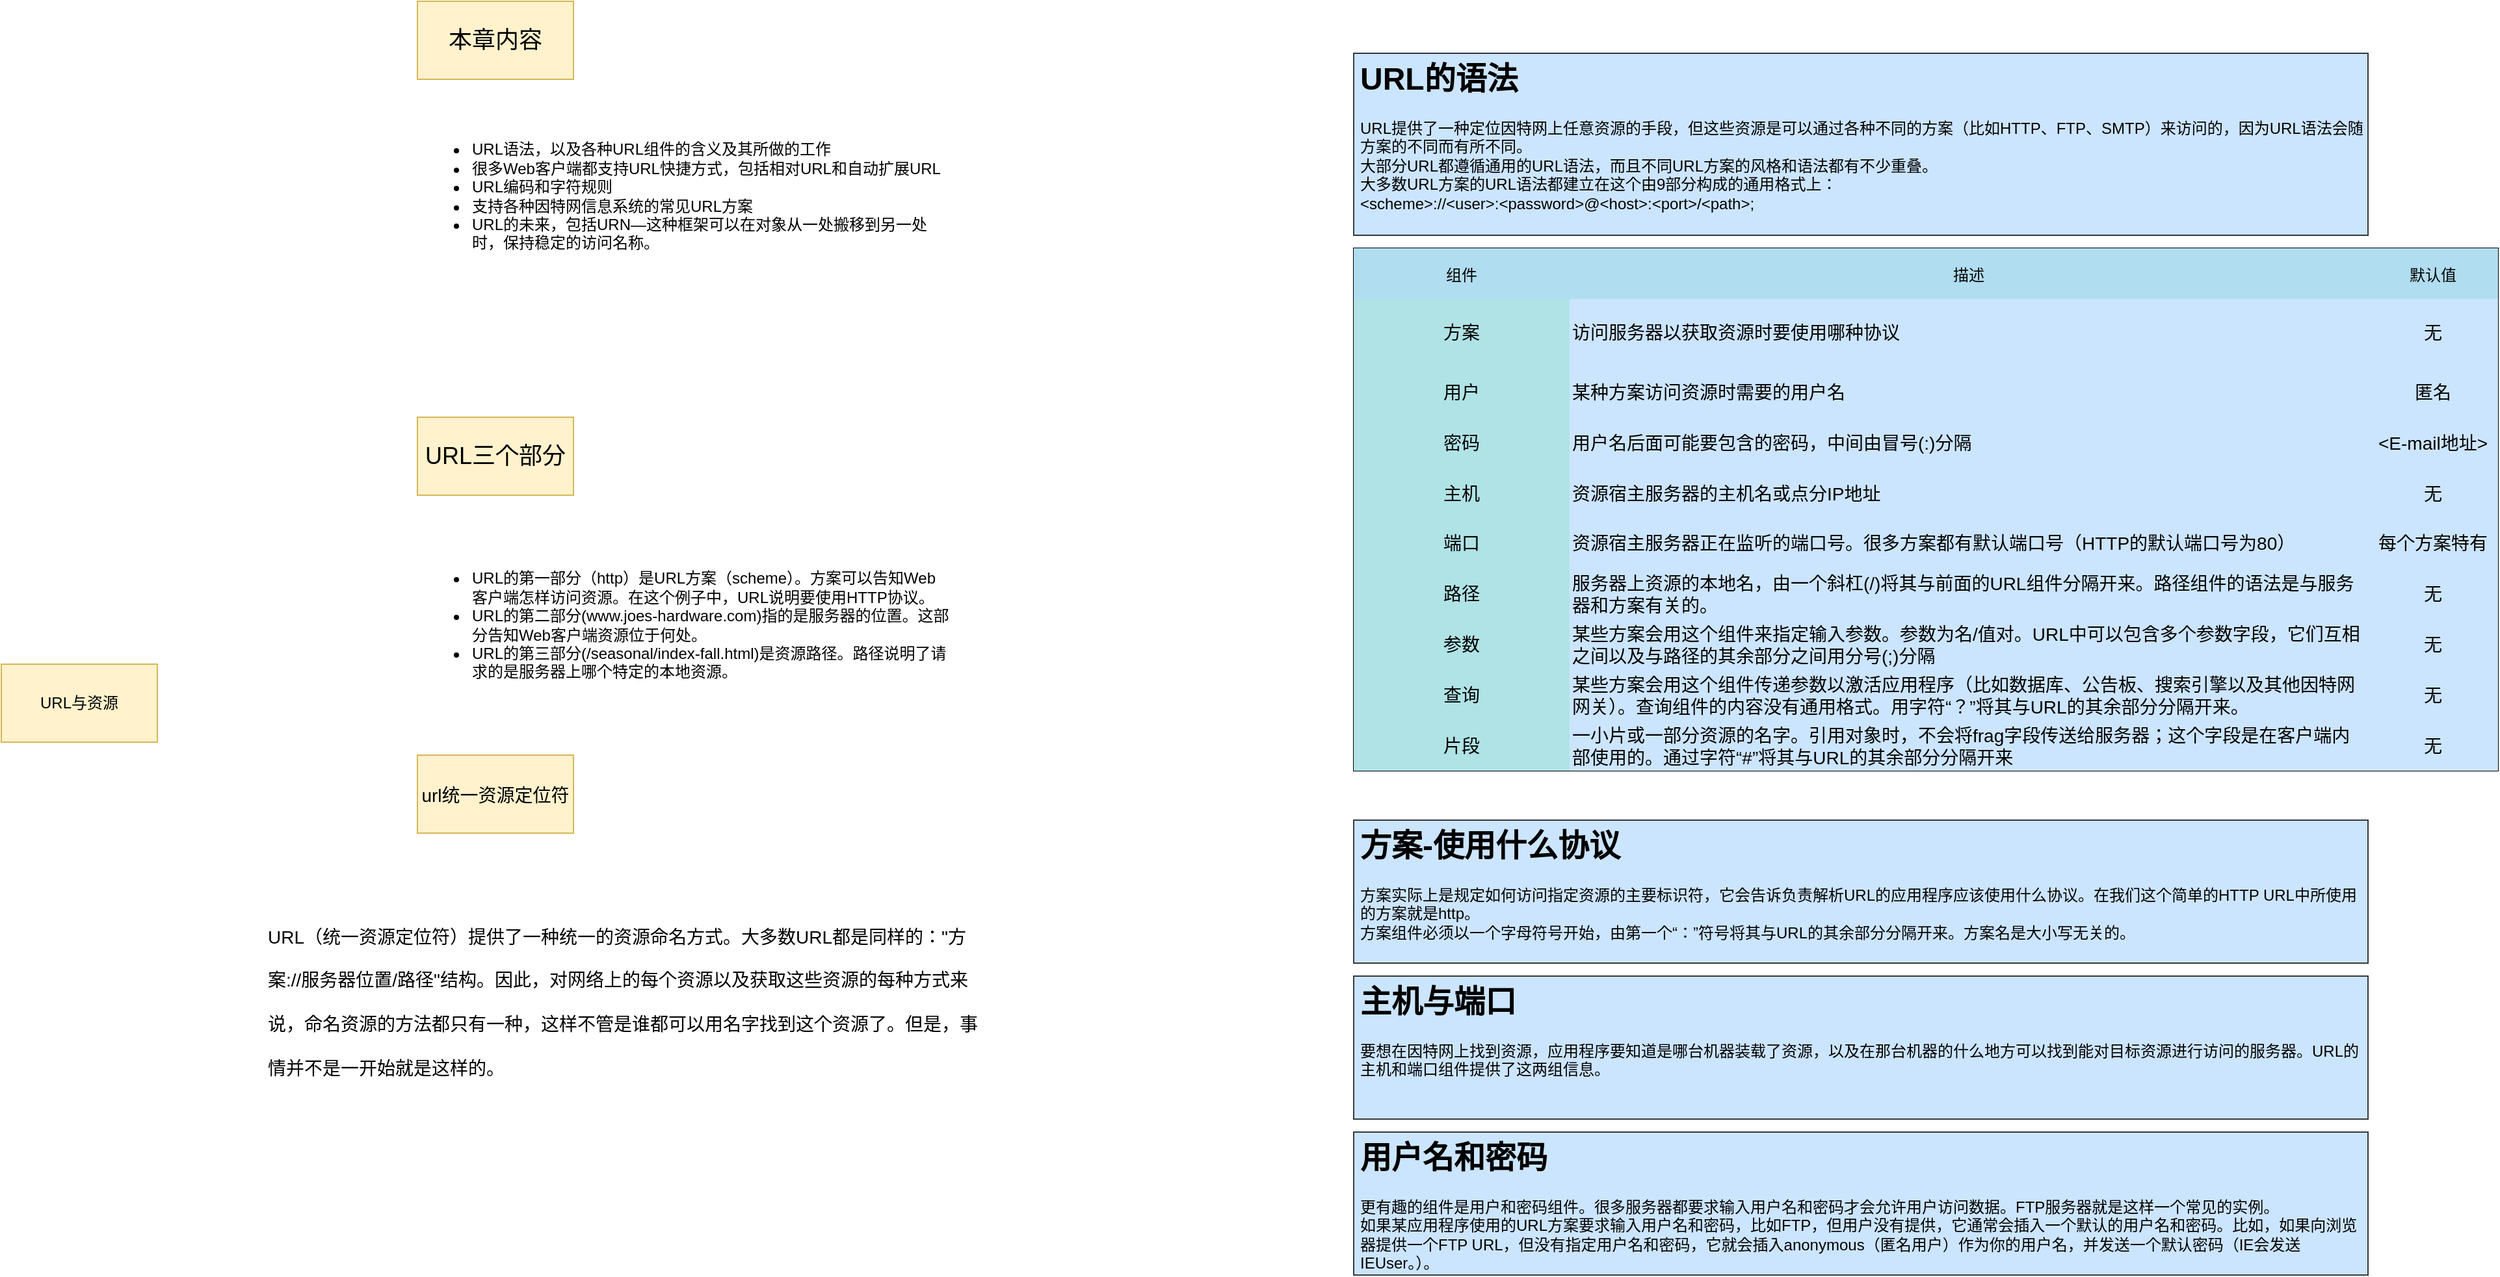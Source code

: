 <mxfile version="20.2.2" type="github">
  <diagram id="dQl33G91v_7WCRb5gb6H" name="第 1 页">
    <mxGraphModel dx="1164" dy="608" grid="1" gridSize="10" guides="1" tooltips="1" connect="1" arrows="1" fold="1" page="1" pageScale="1" pageWidth="1920" pageHeight="1200" math="0" shadow="0">
      <root>
        <mxCell id="0" />
        <mxCell id="1" parent="0" />
        <mxCell id="yuBNwfh4JPZWKL3ttyxz-2" value="URL与资源" style="rounded=0;whiteSpace=wrap;html=1;fillColor=#fff2cc;strokeColor=#d6b656;" vertex="1" parent="1">
          <mxGeometry x="70" y="540" width="120" height="60" as="geometry" />
        </mxCell>
        <mxCell id="yuBNwfh4JPZWKL3ttyxz-5" value="&lt;ul&gt;&lt;li&gt;URL语法，以及各种URL组件的含义及其所做的工作&lt;/li&gt;&lt;li&gt;很多Web客户端都支持URL快捷方式，包括相对URL和自动扩展URL&lt;/li&gt;&lt;li&gt;URL编码和字符规则&lt;/li&gt;&lt;li&gt;支持各种因特网信息系统的常见URL方案&lt;/li&gt;&lt;li&gt;URL的未来，包括URN—这种框架可以在对象从一处搬移到另一处时，保持稳定的访问名称。&lt;/li&gt;&lt;/ul&gt;" style="text;strokeColor=none;fillColor=none;html=1;whiteSpace=wrap;verticalAlign=middle;overflow=hidden;" vertex="1" parent="1">
          <mxGeometry x="390" y="110" width="410" height="140" as="geometry" />
        </mxCell>
        <mxCell id="yuBNwfh4JPZWKL3ttyxz-6" value="&lt;font style=&quot;font-size: 18px;&quot;&gt;本章内容&lt;/font&gt;" style="rounded=0;whiteSpace=wrap;html=1;fillColor=#fff2cc;strokeColor=#d6b656;" vertex="1" parent="1">
          <mxGeometry x="390" y="30" width="120" height="60" as="geometry" />
        </mxCell>
        <mxCell id="yuBNwfh4JPZWKL3ttyxz-7" value="&lt;ul&gt;&lt;li&gt;URL的第一部分（http）是URL方案（scheme）。方案可以告知Web客户端怎样访问资源。在这个例子中，URL说明要使用HTTP协议。&lt;/li&gt;&lt;li&gt;URL的第二部分(www.joes-hardware.com)指的是服务器的位置。这部分告知Web客户端资源位于何处。&lt;/li&gt;&lt;li&gt;URL的第三部分(/seasonal/index-fall.html)是资源路径。路径说明了请求的是服务器上哪个特定的本地资源。&lt;/li&gt;&lt;/ul&gt;" style="text;strokeColor=none;fillColor=none;html=1;whiteSpace=wrap;verticalAlign=middle;overflow=hidden;" vertex="1" parent="1">
          <mxGeometry x="390" y="440" width="410" height="140" as="geometry" />
        </mxCell>
        <mxCell id="yuBNwfh4JPZWKL3ttyxz-8" value="&lt;font style=&quot;font-size: 18px;&quot;&gt;URL三个部分&lt;/font&gt;" style="rounded=0;whiteSpace=wrap;html=1;fillColor=#fff2cc;strokeColor=#d6b656;" vertex="1" parent="1">
          <mxGeometry x="390" y="350" width="120" height="60" as="geometry" />
        </mxCell>
        <mxCell id="yuBNwfh4JPZWKL3ttyxz-9" value="&lt;font style=&quot;font-size: 14px;&quot;&gt;url统一资源定位符&lt;/font&gt;" style="rounded=0;whiteSpace=wrap;html=1;fontSize=18;fillColor=#fff2cc;strokeColor=#d6b656;" vertex="1" parent="1">
          <mxGeometry x="390" y="610" width="120" height="60" as="geometry" />
        </mxCell>
        <mxCell id="yuBNwfh4JPZWKL3ttyxz-10" value="&lt;h1&gt;&lt;span style=&quot;background-color: initial; font-size: 14px; font-weight: normal;&quot;&gt;URL（统一资源定位符）提供了一种统一的资源命名方式。大多数URL都是同样的：&quot;方案://服务器位置/路径&quot;结构。因此，对网络上的每个资源以及获取这些资源的每种方式来说，命名资源的方法都只有一种，这样不管是谁都可以用名字找到这个资源了。但是，事情并不是一开始就是这样的。&lt;/span&gt;&lt;br&gt;&lt;/h1&gt;" style="text;html=1;strokeColor=none;fillColor=none;spacing=5;spacingTop=-20;whiteSpace=wrap;overflow=hidden;rounded=0;fontSize=14;" vertex="1" parent="1">
          <mxGeometry x="270" y="720" width="560" height="160" as="geometry" />
        </mxCell>
        <mxCell id="yuBNwfh4JPZWKL3ttyxz-15" value="" style="shape=table;html=1;whiteSpace=wrap;startSize=0;container=1;collapsible=0;childLayout=tableLayout;fontSize=14;" vertex="1" parent="1">
          <mxGeometry x="1110" y="220" width="880" height="402" as="geometry" />
        </mxCell>
        <mxCell id="yuBNwfh4JPZWKL3ttyxz-16" value="" style="shape=tableRow;horizontal=0;startSize=0;swimlaneHead=0;swimlaneBody=0;top=0;left=0;bottom=0;right=0;collapsible=0;dropTarget=0;fillColor=none;points=[[0,0.5],[1,0.5]];portConstraint=eastwest;fontSize=14;" vertex="1" parent="yuBNwfh4JPZWKL3ttyxz-15">
          <mxGeometry width="880" height="39" as="geometry" />
        </mxCell>
        <mxCell id="yuBNwfh4JPZWKL3ttyxz-17" value="&lt;font style=&quot;font-size: 12px;&quot;&gt;组件&lt;/font&gt;" style="shape=partialRectangle;html=1;whiteSpace=wrap;connectable=0;fillColor=#b1ddf0;top=0;left=0;bottom=0;right=0;overflow=hidden;fontSize=14;strokeColor=#10739e;" vertex="1" parent="yuBNwfh4JPZWKL3ttyxz-16">
          <mxGeometry width="166" height="39" as="geometry">
            <mxRectangle width="166" height="39" as="alternateBounds" />
          </mxGeometry>
        </mxCell>
        <mxCell id="yuBNwfh4JPZWKL3ttyxz-18" value="&lt;font style=&quot;font-size: 12px;&quot;&gt;描述&lt;/font&gt;" style="shape=partialRectangle;html=1;whiteSpace=wrap;connectable=0;fillColor=#b1ddf0;top=0;left=0;bottom=0;right=0;overflow=hidden;fontSize=14;strokeColor=#10739e;" vertex="1" parent="yuBNwfh4JPZWKL3ttyxz-16">
          <mxGeometry x="166" width="614" height="39" as="geometry">
            <mxRectangle width="614" height="39" as="alternateBounds" />
          </mxGeometry>
        </mxCell>
        <mxCell id="yuBNwfh4JPZWKL3ttyxz-19" value="&lt;font style=&quot;font-size: 12px;&quot;&gt;默认值&lt;/font&gt;" style="shape=partialRectangle;html=1;whiteSpace=wrap;connectable=0;fillColor=#b1ddf0;top=0;left=0;bottom=0;right=0;overflow=hidden;fontSize=14;strokeColor=#10739e;" vertex="1" parent="yuBNwfh4JPZWKL3ttyxz-16">
          <mxGeometry x="780" width="100" height="39" as="geometry">
            <mxRectangle width="100" height="39" as="alternateBounds" />
          </mxGeometry>
        </mxCell>
        <mxCell id="yuBNwfh4JPZWKL3ttyxz-20" value="" style="shape=tableRow;horizontal=0;startSize=0;swimlaneHead=0;swimlaneBody=0;top=0;left=0;bottom=0;right=0;collapsible=0;dropTarget=0;fillColor=none;points=[[0,0.5],[1,0.5]];portConstraint=eastwest;fontSize=14;" vertex="1" parent="yuBNwfh4JPZWKL3ttyxz-15">
          <mxGeometry y="39" width="880" height="51" as="geometry" />
        </mxCell>
        <mxCell id="yuBNwfh4JPZWKL3ttyxz-21" value="方案" style="shape=partialRectangle;html=1;whiteSpace=wrap;connectable=0;fillColor=#b0e3e6;top=0;left=0;bottom=0;right=0;overflow=hidden;fontSize=14;align=center;strokeColor=#0e8088;" vertex="1" parent="yuBNwfh4JPZWKL3ttyxz-20">
          <mxGeometry width="166" height="51" as="geometry">
            <mxRectangle width="166" height="51" as="alternateBounds" />
          </mxGeometry>
        </mxCell>
        <mxCell id="yuBNwfh4JPZWKL3ttyxz-22" value="&lt;p&gt;访问服务器以获取资源时要使用哪种协议&lt;/p&gt;" style="shape=partialRectangle;html=1;whiteSpace=wrap;connectable=0;fillColor=#cce5ff;top=0;left=0;bottom=0;right=0;overflow=hidden;fontSize=14;align=left;strokeColor=#36393d;" vertex="1" parent="yuBNwfh4JPZWKL3ttyxz-20">
          <mxGeometry x="166" width="614" height="51" as="geometry">
            <mxRectangle width="614" height="51" as="alternateBounds" />
          </mxGeometry>
        </mxCell>
        <mxCell id="yuBNwfh4JPZWKL3ttyxz-23" value="无" style="shape=partialRectangle;html=1;whiteSpace=wrap;connectable=0;fillColor=#cce5ff;top=0;left=0;bottom=0;right=0;overflow=hidden;fontSize=14;strokeColor=#36393d;" vertex="1" parent="yuBNwfh4JPZWKL3ttyxz-20">
          <mxGeometry x="780" width="100" height="51" as="geometry">
            <mxRectangle width="100" height="51" as="alternateBounds" />
          </mxGeometry>
        </mxCell>
        <mxCell id="yuBNwfh4JPZWKL3ttyxz-28" style="shape=tableRow;horizontal=0;startSize=0;swimlaneHead=0;swimlaneBody=0;top=0;left=0;bottom=0;right=0;collapsible=0;dropTarget=0;fillColor=none;points=[[0,0.5],[1,0.5]];portConstraint=eastwest;fontSize=14;" vertex="1" parent="yuBNwfh4JPZWKL3ttyxz-15">
          <mxGeometry y="90" width="880" height="41" as="geometry" />
        </mxCell>
        <mxCell id="yuBNwfh4JPZWKL3ttyxz-29" value="用户" style="shape=partialRectangle;html=1;whiteSpace=wrap;connectable=0;fillColor=#b0e3e6;top=0;left=0;bottom=0;right=0;overflow=hidden;fontSize=14;strokeColor=#0e8088;" vertex="1" parent="yuBNwfh4JPZWKL3ttyxz-28">
          <mxGeometry width="166" height="41" as="geometry">
            <mxRectangle width="166" height="41" as="alternateBounds" />
          </mxGeometry>
        </mxCell>
        <mxCell id="yuBNwfh4JPZWKL3ttyxz-30" value="某种方案访问资源时需要的用户名" style="shape=partialRectangle;html=1;whiteSpace=wrap;connectable=0;fillColor=#cce5ff;top=0;left=0;bottom=0;right=0;overflow=hidden;fontSize=14;align=left;strokeColor=#36393d;" vertex="1" parent="yuBNwfh4JPZWKL3ttyxz-28">
          <mxGeometry x="166" width="614" height="41" as="geometry">
            <mxRectangle width="614" height="41" as="alternateBounds" />
          </mxGeometry>
        </mxCell>
        <mxCell id="yuBNwfh4JPZWKL3ttyxz-31" value="匿名" style="shape=partialRectangle;html=1;whiteSpace=wrap;connectable=0;fillColor=#cce5ff;top=0;left=0;bottom=0;right=0;overflow=hidden;pointerEvents=1;fontSize=14;strokeColor=#36393d;" vertex="1" parent="yuBNwfh4JPZWKL3ttyxz-28">
          <mxGeometry x="780" width="100" height="41" as="geometry">
            <mxRectangle width="100" height="41" as="alternateBounds" />
          </mxGeometry>
        </mxCell>
        <mxCell id="yuBNwfh4JPZWKL3ttyxz-32" style="shape=tableRow;horizontal=0;startSize=0;swimlaneHead=0;swimlaneBody=0;top=0;left=0;bottom=0;right=0;collapsible=0;dropTarget=0;fillColor=none;points=[[0,0.5],[1,0.5]];portConstraint=eastwest;fontSize=14;" vertex="1" parent="yuBNwfh4JPZWKL3ttyxz-15">
          <mxGeometry y="131" width="880" height="38" as="geometry" />
        </mxCell>
        <mxCell id="yuBNwfh4JPZWKL3ttyxz-33" value="密码" style="shape=partialRectangle;html=1;whiteSpace=wrap;connectable=0;fillColor=#b0e3e6;top=0;left=0;bottom=0;right=0;overflow=hidden;fontSize=14;strokeColor=#0e8088;" vertex="1" parent="yuBNwfh4JPZWKL3ttyxz-32">
          <mxGeometry width="166" height="38" as="geometry">
            <mxRectangle width="166" height="38" as="alternateBounds" />
          </mxGeometry>
        </mxCell>
        <mxCell id="yuBNwfh4JPZWKL3ttyxz-34" value="用户名后面可能要包含的密码，中间由冒号(:)分隔" style="shape=partialRectangle;html=1;whiteSpace=wrap;connectable=0;fillColor=#cce5ff;top=0;left=0;bottom=0;right=0;overflow=hidden;fontSize=14;align=left;strokeColor=#36393d;" vertex="1" parent="yuBNwfh4JPZWKL3ttyxz-32">
          <mxGeometry x="166" width="614" height="38" as="geometry">
            <mxRectangle width="614" height="38" as="alternateBounds" />
          </mxGeometry>
        </mxCell>
        <mxCell id="yuBNwfh4JPZWKL3ttyxz-35" value="&amp;lt;E-mail地址&amp;gt;" style="shape=partialRectangle;html=1;whiteSpace=wrap;connectable=0;fillColor=#cce5ff;top=0;left=0;bottom=0;right=0;overflow=hidden;pointerEvents=1;fontSize=14;strokeColor=#36393d;" vertex="1" parent="yuBNwfh4JPZWKL3ttyxz-32">
          <mxGeometry x="780" width="100" height="38" as="geometry">
            <mxRectangle width="100" height="38" as="alternateBounds" />
          </mxGeometry>
        </mxCell>
        <mxCell id="yuBNwfh4JPZWKL3ttyxz-36" style="shape=tableRow;horizontal=0;startSize=0;swimlaneHead=0;swimlaneBody=0;top=0;left=0;bottom=0;right=0;collapsible=0;dropTarget=0;fillColor=none;points=[[0,0.5],[1,0.5]];portConstraint=eastwest;fontSize=14;" vertex="1" parent="yuBNwfh4JPZWKL3ttyxz-15">
          <mxGeometry y="169" width="880" height="39" as="geometry" />
        </mxCell>
        <mxCell id="yuBNwfh4JPZWKL3ttyxz-37" value="主机" style="shape=partialRectangle;html=1;whiteSpace=wrap;connectable=0;fillColor=#b0e3e6;top=0;left=0;bottom=0;right=0;overflow=hidden;fontSize=14;strokeColor=#0e8088;" vertex="1" parent="yuBNwfh4JPZWKL3ttyxz-36">
          <mxGeometry width="166" height="39" as="geometry">
            <mxRectangle width="166" height="39" as="alternateBounds" />
          </mxGeometry>
        </mxCell>
        <mxCell id="yuBNwfh4JPZWKL3ttyxz-38" value="资源宿主服务器的主机名或点分IP地址" style="shape=partialRectangle;html=1;whiteSpace=wrap;connectable=0;fillColor=#cce5ff;top=0;left=0;bottom=0;right=0;overflow=hidden;fontSize=14;align=left;strokeColor=#36393d;" vertex="1" parent="yuBNwfh4JPZWKL3ttyxz-36">
          <mxGeometry x="166" width="614" height="39" as="geometry">
            <mxRectangle width="614" height="39" as="alternateBounds" />
          </mxGeometry>
        </mxCell>
        <mxCell id="yuBNwfh4JPZWKL3ttyxz-39" value="无" style="shape=partialRectangle;html=1;whiteSpace=wrap;connectable=0;fillColor=#cce5ff;top=0;left=0;bottom=0;right=0;overflow=hidden;pointerEvents=1;fontSize=14;strokeColor=#36393d;" vertex="1" parent="yuBNwfh4JPZWKL3ttyxz-36">
          <mxGeometry x="780" width="100" height="39" as="geometry">
            <mxRectangle width="100" height="39" as="alternateBounds" />
          </mxGeometry>
        </mxCell>
        <mxCell id="yuBNwfh4JPZWKL3ttyxz-40" style="shape=tableRow;horizontal=0;startSize=0;swimlaneHead=0;swimlaneBody=0;top=0;left=0;bottom=0;right=0;collapsible=0;dropTarget=0;fillColor=none;points=[[0,0.5],[1,0.5]];portConstraint=eastwest;fontSize=14;" vertex="1" parent="yuBNwfh4JPZWKL3ttyxz-15">
          <mxGeometry y="208" width="880" height="38" as="geometry" />
        </mxCell>
        <mxCell id="yuBNwfh4JPZWKL3ttyxz-41" value="端口" style="shape=partialRectangle;html=1;whiteSpace=wrap;connectable=0;fillColor=#b0e3e6;top=0;left=0;bottom=0;right=0;overflow=hidden;fontSize=14;strokeColor=#0e8088;" vertex="1" parent="yuBNwfh4JPZWKL3ttyxz-40">
          <mxGeometry width="166" height="38" as="geometry">
            <mxRectangle width="166" height="38" as="alternateBounds" />
          </mxGeometry>
        </mxCell>
        <mxCell id="yuBNwfh4JPZWKL3ttyxz-42" value="资源宿主服务器正在监听的端口号。很多方案都有默认端口号（HTTP的默认端口号为80）" style="shape=partialRectangle;html=1;whiteSpace=wrap;connectable=0;fillColor=#cce5ff;top=0;left=0;bottom=0;right=0;overflow=hidden;fontSize=14;align=left;strokeColor=#36393d;" vertex="1" parent="yuBNwfh4JPZWKL3ttyxz-40">
          <mxGeometry x="166" width="614" height="38" as="geometry">
            <mxRectangle width="614" height="38" as="alternateBounds" />
          </mxGeometry>
        </mxCell>
        <mxCell id="yuBNwfh4JPZWKL3ttyxz-43" value="每个方案特有" style="shape=partialRectangle;html=1;whiteSpace=wrap;connectable=0;fillColor=#cce5ff;top=0;left=0;bottom=0;right=0;overflow=hidden;pointerEvents=1;fontSize=14;strokeColor=#36393d;" vertex="1" parent="yuBNwfh4JPZWKL3ttyxz-40">
          <mxGeometry x="780" width="100" height="38" as="geometry">
            <mxRectangle width="100" height="38" as="alternateBounds" />
          </mxGeometry>
        </mxCell>
        <mxCell id="yuBNwfh4JPZWKL3ttyxz-24" value="" style="shape=tableRow;horizontal=0;startSize=0;swimlaneHead=0;swimlaneBody=0;top=0;left=0;bottom=0;right=0;collapsible=0;dropTarget=0;fillColor=none;points=[[0,0.5],[1,0.5]];portConstraint=eastwest;fontSize=14;" vertex="1" parent="yuBNwfh4JPZWKL3ttyxz-15">
          <mxGeometry y="246" width="880" height="39" as="geometry" />
        </mxCell>
        <mxCell id="yuBNwfh4JPZWKL3ttyxz-25" value="路径" style="shape=partialRectangle;html=1;whiteSpace=wrap;connectable=0;fillColor=#b0e3e6;top=0;left=0;bottom=0;right=0;overflow=hidden;fontSize=14;strokeColor=#0e8088;" vertex="1" parent="yuBNwfh4JPZWKL3ttyxz-24">
          <mxGeometry width="166" height="39" as="geometry">
            <mxRectangle width="166" height="39" as="alternateBounds" />
          </mxGeometry>
        </mxCell>
        <mxCell id="yuBNwfh4JPZWKL3ttyxz-26" value="服务器上资源的本地名，由一个斜杠(/)将其与前面的URL组件分隔开来。路径组件的语法是与服务器和方案有关的。" style="shape=partialRectangle;html=1;whiteSpace=wrap;connectable=0;fillColor=#cce5ff;top=0;left=0;bottom=0;right=0;overflow=hidden;fontSize=14;align=left;strokeColor=#36393d;" vertex="1" parent="yuBNwfh4JPZWKL3ttyxz-24">
          <mxGeometry x="166" width="614" height="39" as="geometry">
            <mxRectangle width="614" height="39" as="alternateBounds" />
          </mxGeometry>
        </mxCell>
        <mxCell id="yuBNwfh4JPZWKL3ttyxz-27" value="无" style="shape=partialRectangle;html=1;whiteSpace=wrap;connectable=0;fillColor=#cce5ff;top=0;left=0;bottom=0;right=0;overflow=hidden;pointerEvents=1;fontSize=14;strokeColor=#36393d;" vertex="1" parent="yuBNwfh4JPZWKL3ttyxz-24">
          <mxGeometry x="780" width="100" height="39" as="geometry">
            <mxRectangle width="100" height="39" as="alternateBounds" />
          </mxGeometry>
        </mxCell>
        <mxCell id="yuBNwfh4JPZWKL3ttyxz-56" style="shape=tableRow;horizontal=0;startSize=0;swimlaneHead=0;swimlaneBody=0;top=0;left=0;bottom=0;right=0;collapsible=0;dropTarget=0;fillColor=none;points=[[0,0.5],[1,0.5]];portConstraint=eastwest;fontSize=14;" vertex="1" parent="yuBNwfh4JPZWKL3ttyxz-15">
          <mxGeometry y="285" width="880" height="39" as="geometry" />
        </mxCell>
        <mxCell id="yuBNwfh4JPZWKL3ttyxz-57" value="参数" style="shape=partialRectangle;html=1;whiteSpace=wrap;connectable=0;fillColor=#b0e3e6;top=0;left=0;bottom=0;right=0;overflow=hidden;fontSize=14;strokeColor=#0e8088;" vertex="1" parent="yuBNwfh4JPZWKL3ttyxz-56">
          <mxGeometry width="166" height="39" as="geometry">
            <mxRectangle width="166" height="39" as="alternateBounds" />
          </mxGeometry>
        </mxCell>
        <mxCell id="yuBNwfh4JPZWKL3ttyxz-58" value="某些方案会用这个组件来指定输入参数。参数为名/值对。URL中可以包含多个参数字段，它们互相之间以及与路径的其余部分之间用分号(;)分隔" style="shape=partialRectangle;html=1;whiteSpace=wrap;connectable=0;fillColor=#cce5ff;top=0;left=0;bottom=0;right=0;overflow=hidden;fontSize=14;strokeColor=#36393d;align=left;" vertex="1" parent="yuBNwfh4JPZWKL3ttyxz-56">
          <mxGeometry x="166" width="614" height="39" as="geometry">
            <mxRectangle width="614" height="39" as="alternateBounds" />
          </mxGeometry>
        </mxCell>
        <mxCell id="yuBNwfh4JPZWKL3ttyxz-59" value="无" style="shape=partialRectangle;html=1;whiteSpace=wrap;connectable=0;fillColor=#cce5ff;top=0;left=0;bottom=0;right=0;overflow=hidden;pointerEvents=1;fontSize=14;strokeColor=#36393d;" vertex="1" parent="yuBNwfh4JPZWKL3ttyxz-56">
          <mxGeometry x="780" width="100" height="39" as="geometry">
            <mxRectangle width="100" height="39" as="alternateBounds" />
          </mxGeometry>
        </mxCell>
        <mxCell id="yuBNwfh4JPZWKL3ttyxz-52" style="shape=tableRow;horizontal=0;startSize=0;swimlaneHead=0;swimlaneBody=0;top=0;left=0;bottom=0;right=0;collapsible=0;dropTarget=0;fillColor=none;points=[[0,0.5],[1,0.5]];portConstraint=eastwest;fontSize=14;" vertex="1" parent="yuBNwfh4JPZWKL3ttyxz-15">
          <mxGeometry y="324" width="880" height="39" as="geometry" />
        </mxCell>
        <mxCell id="yuBNwfh4JPZWKL3ttyxz-53" value="查询" style="shape=partialRectangle;html=1;whiteSpace=wrap;connectable=0;fillColor=#b0e3e6;top=0;left=0;bottom=0;right=0;overflow=hidden;fontSize=14;strokeColor=#0e8088;" vertex="1" parent="yuBNwfh4JPZWKL3ttyxz-52">
          <mxGeometry width="166" height="39" as="geometry">
            <mxRectangle width="166" height="39" as="alternateBounds" />
          </mxGeometry>
        </mxCell>
        <mxCell id="yuBNwfh4JPZWKL3ttyxz-54" value="某些方案会用这个组件传递参数以激活应用程序（比如数据库、公告板、搜索引擎以及其他因特网网关）。查询组件的内容没有通用格式。用字符“？”将其与URL的其余部分分隔开来。" style="shape=partialRectangle;html=1;whiteSpace=wrap;connectable=0;fillColor=#cce5ff;top=0;left=0;bottom=0;right=0;overflow=hidden;fontSize=14;strokeColor=#36393d;align=left;" vertex="1" parent="yuBNwfh4JPZWKL3ttyxz-52">
          <mxGeometry x="166" width="614" height="39" as="geometry">
            <mxRectangle width="614" height="39" as="alternateBounds" />
          </mxGeometry>
        </mxCell>
        <mxCell id="yuBNwfh4JPZWKL3ttyxz-55" value="无" style="shape=partialRectangle;html=1;whiteSpace=wrap;connectable=0;fillColor=#cce5ff;top=0;left=0;bottom=0;right=0;overflow=hidden;pointerEvents=1;fontSize=14;strokeColor=#36393d;" vertex="1" parent="yuBNwfh4JPZWKL3ttyxz-52">
          <mxGeometry x="780" width="100" height="39" as="geometry">
            <mxRectangle width="100" height="39" as="alternateBounds" />
          </mxGeometry>
        </mxCell>
        <mxCell id="yuBNwfh4JPZWKL3ttyxz-48" style="shape=tableRow;horizontal=0;startSize=0;swimlaneHead=0;swimlaneBody=0;top=0;left=0;bottom=0;right=0;collapsible=0;dropTarget=0;fillColor=none;points=[[0,0.5],[1,0.5]];portConstraint=eastwest;fontSize=14;" vertex="1" parent="yuBNwfh4JPZWKL3ttyxz-15">
          <mxGeometry y="363" width="880" height="39" as="geometry" />
        </mxCell>
        <mxCell id="yuBNwfh4JPZWKL3ttyxz-49" value="片段" style="shape=partialRectangle;html=1;whiteSpace=wrap;connectable=0;fillColor=#b0e3e6;top=0;left=0;bottom=0;right=0;overflow=hidden;fontSize=14;strokeColor=#0e8088;" vertex="1" parent="yuBNwfh4JPZWKL3ttyxz-48">
          <mxGeometry width="166" height="39" as="geometry">
            <mxRectangle width="166" height="39" as="alternateBounds" />
          </mxGeometry>
        </mxCell>
        <mxCell id="yuBNwfh4JPZWKL3ttyxz-50" value="一小片或一部分资源的名字。引用对象时，不会将frag字段传送给服务器；这个字段是在客户端内部使用的。通过字符“#”将其与URL的其余部分分隔开来" style="shape=partialRectangle;html=1;whiteSpace=wrap;connectable=0;fillColor=#cce5ff;top=0;left=0;bottom=0;right=0;overflow=hidden;fontSize=14;strokeColor=#36393d;align=left;" vertex="1" parent="yuBNwfh4JPZWKL3ttyxz-48">
          <mxGeometry x="166" width="614" height="39" as="geometry">
            <mxRectangle width="614" height="39" as="alternateBounds" />
          </mxGeometry>
        </mxCell>
        <mxCell id="yuBNwfh4JPZWKL3ttyxz-51" value="无" style="shape=partialRectangle;html=1;whiteSpace=wrap;connectable=0;fillColor=#cce5ff;top=0;left=0;bottom=0;right=0;overflow=hidden;pointerEvents=1;fontSize=14;strokeColor=#36393d;" vertex="1" parent="yuBNwfh4JPZWKL3ttyxz-48">
          <mxGeometry x="780" width="100" height="39" as="geometry">
            <mxRectangle width="100" height="39" as="alternateBounds" />
          </mxGeometry>
        </mxCell>
        <mxCell id="yuBNwfh4JPZWKL3ttyxz-60" value="&lt;h1&gt;URL的语法&lt;/h1&gt;&lt;div&gt;URL提供了一种定位因特网上任意资源的手段，但这些资源是可以通过各种不同的方案（比如HTTP、FTP、SMTP）来访问的，因为URL语法会随方案的不同而有所不同。&lt;/div&gt;&lt;div&gt;大部分URL都遵循通用的URL语法，而且不同URL方案的风格和语法都有不少重叠。&lt;/div&gt;&lt;div&gt;大多数URL方案的URL语法都建立在这个由9部分构成的通用格式上：&lt;/div&gt;&lt;div&gt;&amp;lt;scheme&amp;gt;://&amp;lt;user&amp;gt;:&amp;lt;password&amp;gt;@&amp;lt;host&amp;gt;:&amp;lt;port&amp;gt;/&amp;lt;path&amp;gt;;&lt;/div&gt;" style="text;html=1;strokeColor=#36393d;fillColor=#cce5ff;spacing=5;spacingTop=-20;whiteSpace=wrap;overflow=hidden;rounded=0;fontSize=12;" vertex="1" parent="1">
          <mxGeometry x="1110" y="70" width="780" height="140" as="geometry" />
        </mxCell>
        <mxCell id="yuBNwfh4JPZWKL3ttyxz-61" value="&lt;h1&gt;方案-使用什么协议&lt;/h1&gt;&lt;div&gt;方案实际上是规定如何访问指定资源的主要标识符，它会告诉负责解析URL的应用程序应该使用什么协议。在我们这个简单的HTTP URL中所使用的方案就是http。&lt;/div&gt;&lt;div&gt;方案组件必须以一个字母符号开始，由第一个“：”符号将其与URL的其余部分分隔开来。方案名是大小写无关的。&lt;/div&gt;" style="text;html=1;strokeColor=#36393d;fillColor=#cce5ff;spacing=5;spacingTop=-20;whiteSpace=wrap;overflow=hidden;rounded=0;fontSize=12;" vertex="1" parent="1">
          <mxGeometry x="1110" y="660" width="780" height="110" as="geometry" />
        </mxCell>
        <mxCell id="yuBNwfh4JPZWKL3ttyxz-62" value="&lt;h1&gt;主机与端口&lt;/h1&gt;&lt;div&gt;要想在因特网上找到资源，应用程序要知道是哪台机器装载了资源，以及在那台机器的什么地方可以找到能对目标资源进行访问的服务器。URL的主机和端口组件提供了这两组信息。&lt;/div&gt;" style="text;html=1;strokeColor=#36393d;fillColor=#cce5ff;spacing=5;spacingTop=-20;whiteSpace=wrap;overflow=hidden;rounded=0;fontSize=12;" vertex="1" parent="1">
          <mxGeometry x="1110" y="780" width="780" height="110" as="geometry" />
        </mxCell>
        <mxCell id="yuBNwfh4JPZWKL3ttyxz-63" value="&lt;h1&gt;用户名和密码&lt;/h1&gt;&lt;div&gt;更有趣的组件是用户和密码组件。很多服务器都要求输入用户名和密码才会允许用户访问数据。FTP服务器就是这样一个常见的实例。&lt;/div&gt;&lt;div&gt;如果某应用程序使用的URL方案要求输入用户名和密码，比如FTP，但用户没有提供，它通常会插入一个默认的用户名和密码。比如，如果向浏览器提供一个FTP URL，但没有指定用户名和密码，它就会插入anonymous（匿名用户）作为你的用户名，并发送一个默认密码（IE会发送IEUser。）。&lt;/div&gt;" style="text;html=1;strokeColor=#36393d;fillColor=#cce5ff;spacing=5;spacingTop=-20;whiteSpace=wrap;overflow=hidden;rounded=0;fontSize=12;" vertex="1" parent="1">
          <mxGeometry x="1110" y="900" width="780" height="110" as="geometry" />
        </mxCell>
      </root>
    </mxGraphModel>
  </diagram>
</mxfile>
